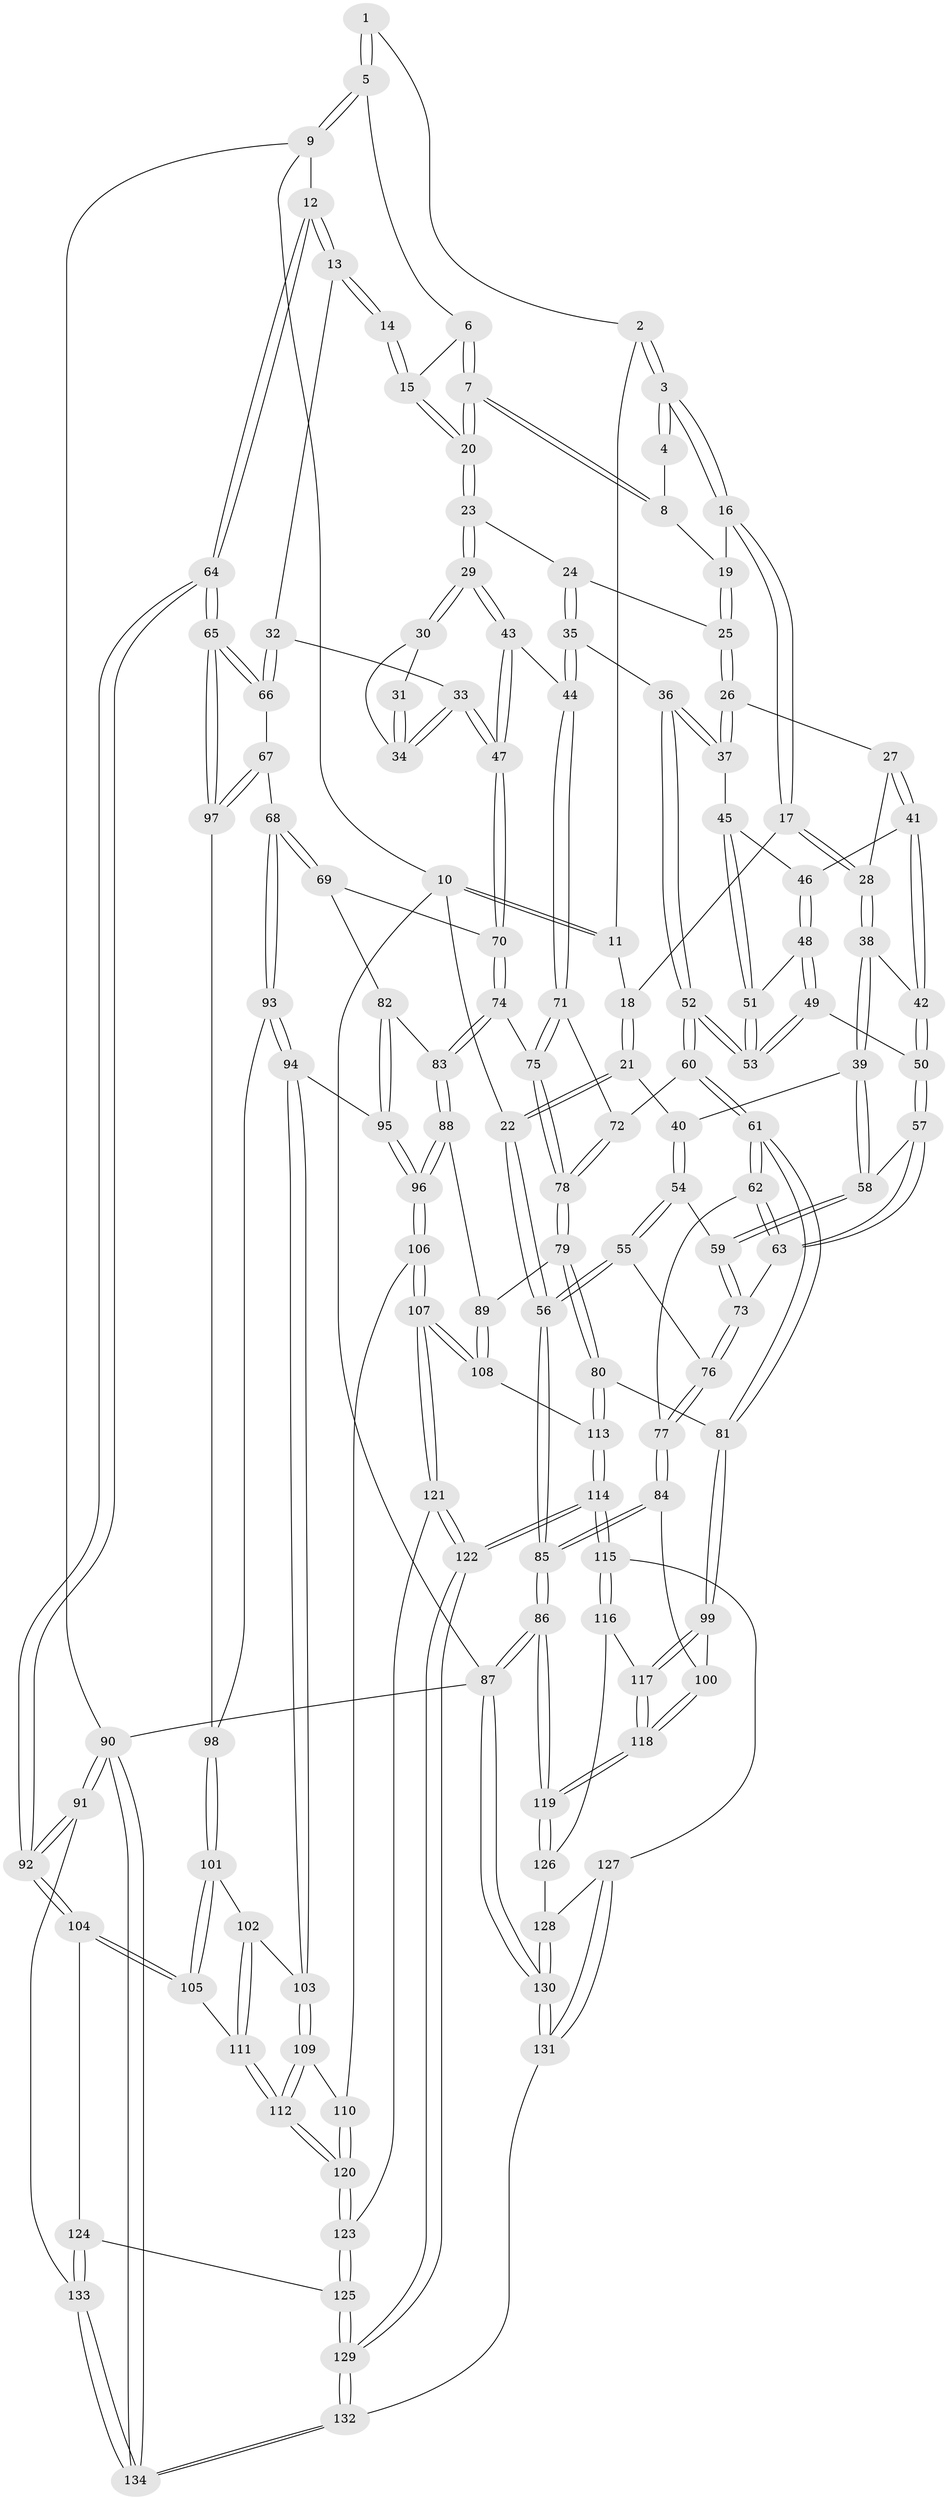 // coarse degree distribution, {3: 0.1044776119402985, 5: 0.2537313432835821, 4: 0.4626865671641791, 8: 0.014925373134328358, 2: 0.04477611940298507, 6: 0.08955223880597014, 7: 0.029850746268656716}
// Generated by graph-tools (version 1.1) at 2025/21/03/04/25 18:21:04]
// undirected, 134 vertices, 332 edges
graph export_dot {
graph [start="1"]
  node [color=gray90,style=filled];
  1 [pos="+0.4678737667579707+0"];
  2 [pos="+0.2438332870294499+0"];
  3 [pos="+0.3581763557335837+0.11395908019677126"];
  4 [pos="+0.4600164929813061+0"];
  5 [pos="+0.6992956685669075+0"];
  6 [pos="+0.6703938006675221+0"];
  7 [pos="+0.5352173433789836+0.12920516287524256"];
  8 [pos="+0.48178740538841974+0.11028216141221968"];
  9 [pos="+1+0"];
  10 [pos="+0+0"];
  11 [pos="+0.02384605268465237+0"];
  12 [pos="+1+0"];
  13 [pos="+0.911799917220154+0.23327415399439141"];
  14 [pos="+0.7444692463135609+0.15334564265512174"];
  15 [pos="+0.7182782104138733+0.12944802214671178"];
  16 [pos="+0.3588341004688035+0.11947694826606971"];
  17 [pos="+0.2783856218798816+0.17937308523616863"];
  18 [pos="+0.21701470716943533+0.12339783885920799"];
  19 [pos="+0.39987213894659024+0.12439928125653654"];
  20 [pos="+0.5559843745397117+0.1656113096380227"];
  21 [pos="+0+0.21049653601254756"];
  22 [pos="+0+0.09146275147749362"];
  23 [pos="+0.5593090146397638+0.22089748630165892"];
  24 [pos="+0.47045869002871116+0.2420816383004506"];
  25 [pos="+0.43876140930027147+0.2456235083820915"];
  26 [pos="+0.4056560191191583+0.2781497422112907"];
  27 [pos="+0.2796753787577475+0.19819373891933684"];
  28 [pos="+0.27661595761988333+0.19278862398076252"];
  29 [pos="+0.5730763344470192+0.24901262822978698"];
  30 [pos="+0.6125945530969532+0.2564933235307595"];
  31 [pos="+0.7091580575602829+0.1845517298125995"];
  32 [pos="+0.8805295398129589+0.28025282941324536"];
  33 [pos="+0.7734977658295059+0.34756544529537386"];
  34 [pos="+0.6719787865076304+0.2868883769283515"];
  35 [pos="+0.4623592531954629+0.38873576796197756"];
  36 [pos="+0.4483339572785266+0.38529127147732406"];
  37 [pos="+0.41417228484270124+0.3365834671415129"];
  38 [pos="+0.11856367395085128+0.30153843482753145"];
  39 [pos="+0.11463814912209476+0.30262641186311623"];
  40 [pos="+0+0.2310401732497328"];
  41 [pos="+0.2929810030469919+0.29905937083641526"];
  42 [pos="+0.25090948955711273+0.3641667551450713"];
  43 [pos="+0.5371670723558658+0.3613716710994589"];
  44 [pos="+0.4845636109108622+0.3953369998819518"];
  45 [pos="+0.3498204881865674+0.3317778962373936"];
  46 [pos="+0.32326461921209904+0.3249261926042653"];
  47 [pos="+0.714626442017666+0.441358408467974"];
  48 [pos="+0.3207991305133514+0.3454533525198894"];
  49 [pos="+0.2639062194344804+0.4067643110816309"];
  50 [pos="+0.2622059775844965+0.4059235611933955"];
  51 [pos="+0.3292466074213474+0.40883792880286046"];
  52 [pos="+0.33329106095944483+0.45027356996976925"];
  53 [pos="+0.32968714729239906+0.4468025160131092"];
  54 [pos="+0.03577091316072582+0.4527844474471938"];
  55 [pos="+0+0.48497797709198287"];
  56 [pos="+0+0.5035641112570428"];
  57 [pos="+0.19156747624304526+0.44405376070980007"];
  58 [pos="+0.12063383734937563+0.40030581585411323"];
  59 [pos="+0.07833567054454121+0.4521154138418385"];
  60 [pos="+0.33130622318013214+0.47156260670574296"];
  61 [pos="+0.258374195728513+0.5760474007365606"];
  62 [pos="+0.22906049874175072+0.5582908385761396"];
  63 [pos="+0.2004209150165785+0.5108372256191115"];
  64 [pos="+1+0.6731311847539545"];
  65 [pos="+1+0.6403026481290461"];
  66 [pos="+0.9445656614601238+0.5466084209759771"];
  67 [pos="+0.8324712384377813+0.5626890783959333"];
  68 [pos="+0.8007947202356276+0.5526853761330383"];
  69 [pos="+0.7151187038795217+0.46995865637725276"];
  70 [pos="+0.7131486450560743+0.46603235661691705"];
  71 [pos="+0.4947278545151177+0.4500600761103229"];
  72 [pos="+0.4077228351634126+0.5298283923446172"];
  73 [pos="+0.09309945260738149+0.5036553089978395"];
  74 [pos="+0.5613328890054089+0.5330511699929354"];
  75 [pos="+0.5377202504301393+0.5217383215392795"];
  76 [pos="+0.0832277618633842+0.550157834504846"];
  77 [pos="+0.0880268208482533+0.5873063183448378"];
  78 [pos="+0.4255018642878316+0.6079029841428141"];
  79 [pos="+0.407159809681354+0.6599808683654979"];
  80 [pos="+0.37104135243838055+0.6808618796313458"];
  81 [pos="+0.2897926611222652+0.6705307514620749"];
  82 [pos="+0.6711309448246933+0.6016589122837045"];
  83 [pos="+0.5747066261027661+0.5942268190479792"];
  84 [pos="+0.053930621843938646+0.6524938472018947"];
  85 [pos="+0+0.6700718434189477"];
  86 [pos="+0+1"];
  87 [pos="+0+1"];
  88 [pos="+0.5596295918223066+0.6678821511538429"];
  89 [pos="+0.4760980366510277+0.6727459707512352"];
  90 [pos="+1+1"];
  91 [pos="+1+0.7966265747582764"];
  92 [pos="+1+0.783169460489715"];
  93 [pos="+0.7221613238451466+0.6693806595778621"];
  94 [pos="+0.7047878821443025+0.6781945484149609"];
  95 [pos="+0.6905966544668453+0.6696735949242979"];
  96 [pos="+0.573910544758643+0.6816832653616955"];
  97 [pos="+0.8287954048965458+0.6859746198189388"];
  98 [pos="+0.8262480222383242+0.6900340808507277"];
  99 [pos="+0.21833732928550112+0.7358603393639465"];
  100 [pos="+0.12851425111160014+0.7155552980438652"];
  101 [pos="+0.8286138028493091+0.7199524413568213"];
  102 [pos="+0.7572327085031645+0.7374451152928739"];
  103 [pos="+0.7075756582021456+0.7106714159634026"];
  104 [pos="+0.9390354949131108+0.8251291826672963"];
  105 [pos="+0.865385642404735+0.8014783043772846"];
  106 [pos="+0.588581405241439+0.8003575740869543"];
  107 [pos="+0.5768873897971827+0.822012830787916"];
  108 [pos="+0.5127114530838226+0.7835012523775036"];
  109 [pos="+0.7057284545203091+0.7156605559837625"];
  110 [pos="+0.6777353020505753+0.7694373838753079"];
  111 [pos="+0.7931396498105832+0.8215517082285547"];
  112 [pos="+0.7801587173730944+0.829412036028657"];
  113 [pos="+0.40495759782722945+0.7752611138293497"];
  114 [pos="+0.4033620442863468+0.9223698989252186"];
  115 [pos="+0.3243512175546368+0.8909804699900198"];
  116 [pos="+0.23020366078530088+0.8089990006414117"];
  117 [pos="+0.22034757774241737+0.7831026182814205"];
  118 [pos="+0+1"];
  119 [pos="+0+1"];
  120 [pos="+0.7517002917676153+0.8513715429311042"];
  121 [pos="+0.5751526455974167+0.842200468975895"];
  122 [pos="+0.4961075323298813+1"];
  123 [pos="+0.74706892300834+0.8622678330199212"];
  124 [pos="+0.8427014422280187+0.9604871924366564"];
  125 [pos="+0.7445171077056573+0.9201697845170421"];
  126 [pos="+0.20091351617754827+0.8848180312820397"];
  127 [pos="+0.2476016992931443+0.9387585772797044"];
  128 [pos="+0.22450813648545814+0.9378580752533394"];
  129 [pos="+0.5116628967575342+1"];
  130 [pos="+0+1"];
  131 [pos="+0.3562359897054577+1"];
  132 [pos="+0.5074519477730348+1"];
  133 [pos="+0.8570088192398209+1"];
  134 [pos="+0.8933247812667161+1"];
  1 -- 2;
  1 -- 5;
  1 -- 5;
  2 -- 3;
  2 -- 3;
  2 -- 11;
  3 -- 4;
  3 -- 4;
  3 -- 16;
  3 -- 16;
  4 -- 8;
  5 -- 6;
  5 -- 9;
  5 -- 9;
  6 -- 7;
  6 -- 7;
  6 -- 15;
  7 -- 8;
  7 -- 8;
  7 -- 20;
  7 -- 20;
  8 -- 19;
  9 -- 10;
  9 -- 12;
  9 -- 90;
  10 -- 11;
  10 -- 11;
  10 -- 22;
  10 -- 87;
  11 -- 18;
  12 -- 13;
  12 -- 13;
  12 -- 64;
  12 -- 64;
  13 -- 14;
  13 -- 14;
  13 -- 32;
  14 -- 15;
  14 -- 15;
  15 -- 20;
  15 -- 20;
  16 -- 17;
  16 -- 17;
  16 -- 19;
  17 -- 18;
  17 -- 28;
  17 -- 28;
  18 -- 21;
  18 -- 21;
  19 -- 25;
  19 -- 25;
  20 -- 23;
  20 -- 23;
  21 -- 22;
  21 -- 22;
  21 -- 40;
  22 -- 56;
  22 -- 56;
  23 -- 24;
  23 -- 29;
  23 -- 29;
  24 -- 25;
  24 -- 35;
  24 -- 35;
  25 -- 26;
  25 -- 26;
  26 -- 27;
  26 -- 37;
  26 -- 37;
  27 -- 28;
  27 -- 41;
  27 -- 41;
  28 -- 38;
  28 -- 38;
  29 -- 30;
  29 -- 30;
  29 -- 43;
  29 -- 43;
  30 -- 31;
  30 -- 34;
  31 -- 34;
  31 -- 34;
  32 -- 33;
  32 -- 66;
  32 -- 66;
  33 -- 34;
  33 -- 34;
  33 -- 47;
  33 -- 47;
  35 -- 36;
  35 -- 44;
  35 -- 44;
  36 -- 37;
  36 -- 37;
  36 -- 52;
  36 -- 52;
  37 -- 45;
  38 -- 39;
  38 -- 39;
  38 -- 42;
  39 -- 40;
  39 -- 58;
  39 -- 58;
  40 -- 54;
  40 -- 54;
  41 -- 42;
  41 -- 42;
  41 -- 46;
  42 -- 50;
  42 -- 50;
  43 -- 44;
  43 -- 47;
  43 -- 47;
  44 -- 71;
  44 -- 71;
  45 -- 46;
  45 -- 51;
  45 -- 51;
  46 -- 48;
  46 -- 48;
  47 -- 70;
  47 -- 70;
  48 -- 49;
  48 -- 49;
  48 -- 51;
  49 -- 50;
  49 -- 53;
  49 -- 53;
  50 -- 57;
  50 -- 57;
  51 -- 53;
  51 -- 53;
  52 -- 53;
  52 -- 53;
  52 -- 60;
  52 -- 60;
  54 -- 55;
  54 -- 55;
  54 -- 59;
  55 -- 56;
  55 -- 56;
  55 -- 76;
  56 -- 85;
  56 -- 85;
  57 -- 58;
  57 -- 63;
  57 -- 63;
  58 -- 59;
  58 -- 59;
  59 -- 73;
  59 -- 73;
  60 -- 61;
  60 -- 61;
  60 -- 72;
  61 -- 62;
  61 -- 62;
  61 -- 81;
  61 -- 81;
  62 -- 63;
  62 -- 63;
  62 -- 77;
  63 -- 73;
  64 -- 65;
  64 -- 65;
  64 -- 92;
  64 -- 92;
  65 -- 66;
  65 -- 66;
  65 -- 97;
  65 -- 97;
  66 -- 67;
  67 -- 68;
  67 -- 97;
  67 -- 97;
  68 -- 69;
  68 -- 69;
  68 -- 93;
  68 -- 93;
  69 -- 70;
  69 -- 82;
  70 -- 74;
  70 -- 74;
  71 -- 72;
  71 -- 75;
  71 -- 75;
  72 -- 78;
  72 -- 78;
  73 -- 76;
  73 -- 76;
  74 -- 75;
  74 -- 83;
  74 -- 83;
  75 -- 78;
  75 -- 78;
  76 -- 77;
  76 -- 77;
  77 -- 84;
  77 -- 84;
  78 -- 79;
  78 -- 79;
  79 -- 80;
  79 -- 80;
  79 -- 89;
  80 -- 81;
  80 -- 113;
  80 -- 113;
  81 -- 99;
  81 -- 99;
  82 -- 83;
  82 -- 95;
  82 -- 95;
  83 -- 88;
  83 -- 88;
  84 -- 85;
  84 -- 85;
  84 -- 100;
  85 -- 86;
  85 -- 86;
  86 -- 87;
  86 -- 87;
  86 -- 119;
  86 -- 119;
  87 -- 130;
  87 -- 130;
  87 -- 90;
  88 -- 89;
  88 -- 96;
  88 -- 96;
  89 -- 108;
  89 -- 108;
  90 -- 91;
  90 -- 91;
  90 -- 134;
  90 -- 134;
  91 -- 92;
  91 -- 92;
  91 -- 133;
  92 -- 104;
  92 -- 104;
  93 -- 94;
  93 -- 94;
  93 -- 98;
  94 -- 95;
  94 -- 103;
  94 -- 103;
  95 -- 96;
  95 -- 96;
  96 -- 106;
  96 -- 106;
  97 -- 98;
  98 -- 101;
  98 -- 101;
  99 -- 100;
  99 -- 117;
  99 -- 117;
  100 -- 118;
  100 -- 118;
  101 -- 102;
  101 -- 105;
  101 -- 105;
  102 -- 103;
  102 -- 111;
  102 -- 111;
  103 -- 109;
  103 -- 109;
  104 -- 105;
  104 -- 105;
  104 -- 124;
  105 -- 111;
  106 -- 107;
  106 -- 107;
  106 -- 110;
  107 -- 108;
  107 -- 108;
  107 -- 121;
  107 -- 121;
  108 -- 113;
  109 -- 110;
  109 -- 112;
  109 -- 112;
  110 -- 120;
  110 -- 120;
  111 -- 112;
  111 -- 112;
  112 -- 120;
  112 -- 120;
  113 -- 114;
  113 -- 114;
  114 -- 115;
  114 -- 115;
  114 -- 122;
  114 -- 122;
  115 -- 116;
  115 -- 116;
  115 -- 127;
  116 -- 117;
  116 -- 126;
  117 -- 118;
  117 -- 118;
  118 -- 119;
  118 -- 119;
  119 -- 126;
  119 -- 126;
  120 -- 123;
  120 -- 123;
  121 -- 122;
  121 -- 122;
  121 -- 123;
  122 -- 129;
  122 -- 129;
  123 -- 125;
  123 -- 125;
  124 -- 125;
  124 -- 133;
  124 -- 133;
  125 -- 129;
  125 -- 129;
  126 -- 128;
  127 -- 128;
  127 -- 131;
  127 -- 131;
  128 -- 130;
  128 -- 130;
  129 -- 132;
  129 -- 132;
  130 -- 131;
  130 -- 131;
  131 -- 132;
  132 -- 134;
  132 -- 134;
  133 -- 134;
  133 -- 134;
}
